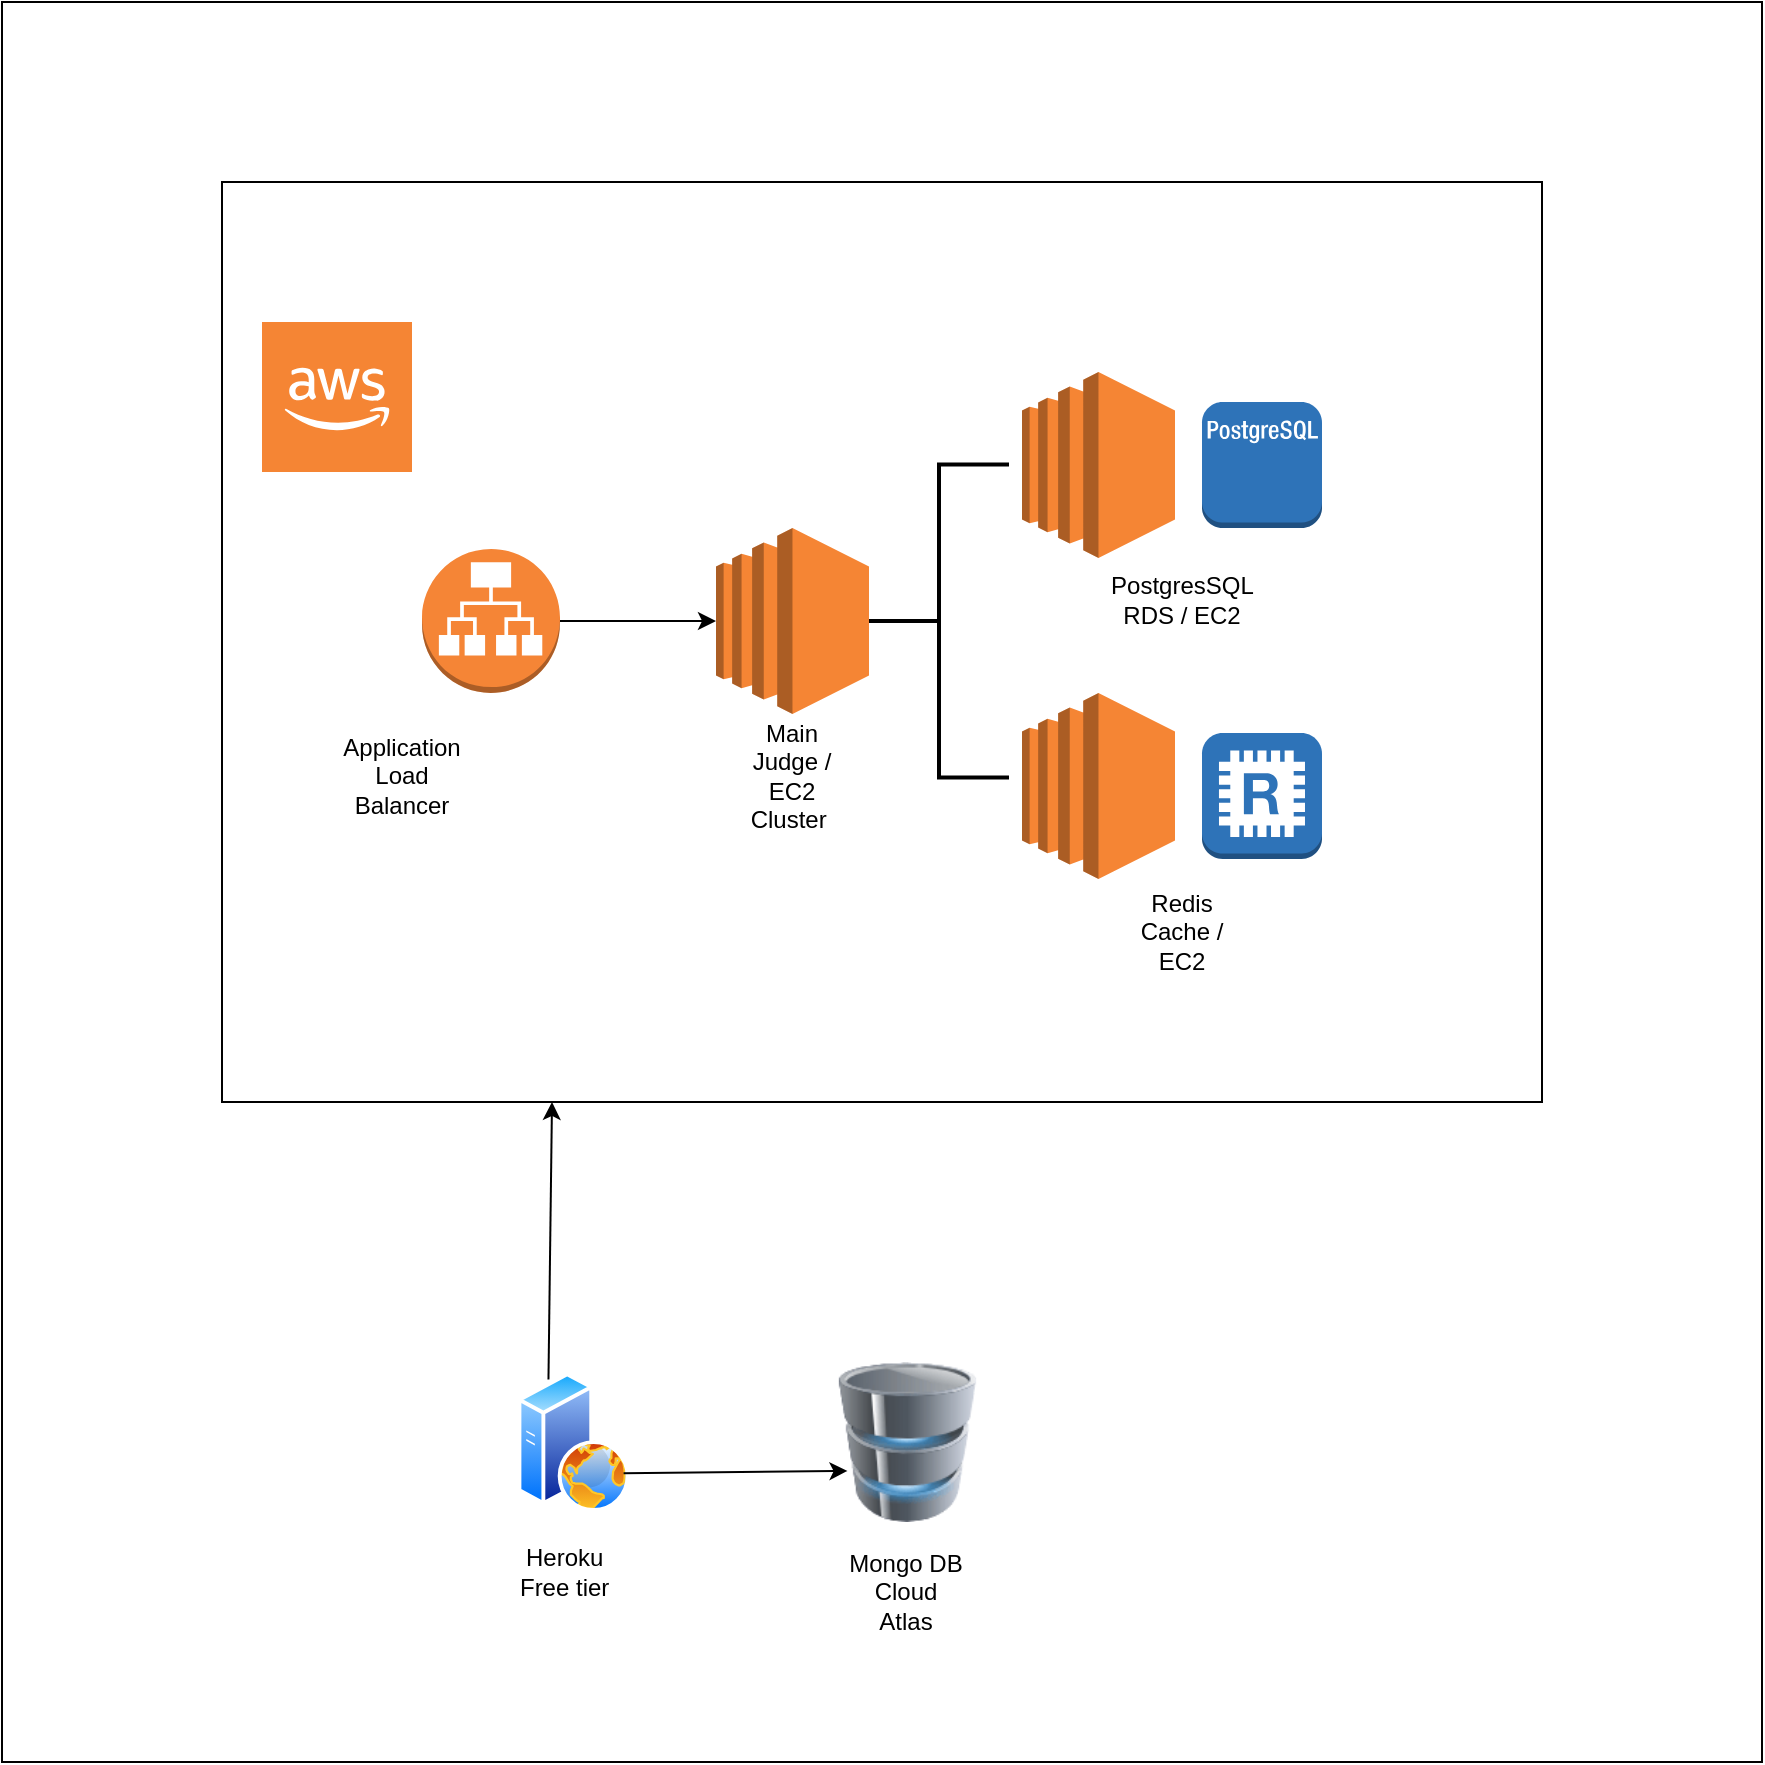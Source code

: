 <mxfile version="16.6.2" type="device"><diagram id="34Ztln7NI56c06Cupq6t" name="Page-1"><mxGraphModel dx="1597" dy="1942" grid="1" gridSize="10" guides="1" tooltips="1" connect="1" arrows="1" fold="1" page="1" pageScale="1" pageWidth="850" pageHeight="1100" math="0" shadow="0"><root><mxCell id="0"/><mxCell id="1" parent="0"/><mxCell id="6pZWq0I3MAsZS5vzVnTo-4" value="" style="whiteSpace=wrap;html=1;aspect=fixed;" vertex="1" parent="1"><mxGeometry x="30" y="-70" width="880" height="880" as="geometry"/></mxCell><mxCell id="6pZWq0I3MAsZS5vzVnTo-25" value="" style="rounded=0;whiteSpace=wrap;html=1;" vertex="1" parent="1"><mxGeometry x="140" y="20" width="660" height="460" as="geometry"/></mxCell><mxCell id="6pZWq0I3MAsZS5vzVnTo-2" value="" style="outlineConnect=0;dashed=0;verticalLabelPosition=bottom;verticalAlign=top;align=center;html=1;shape=mxgraph.aws3.ec2;fillColor=#F58534;gradientColor=none;" vertex="1" parent="1"><mxGeometry x="540" y="115" width="76.5" height="93" as="geometry"/></mxCell><mxCell id="6pZWq0I3MAsZS5vzVnTo-1" value="" style="outlineConnect=0;dashed=0;verticalLabelPosition=bottom;verticalAlign=top;align=center;html=1;shape=mxgraph.aws3.ec2;fillColor=#F58534;gradientColor=none;" vertex="1" parent="1"><mxGeometry x="387" y="193" width="76.5" height="93" as="geometry"/></mxCell><mxCell id="6pZWq0I3MAsZS5vzVnTo-3" value="" style="outlineConnect=0;dashed=0;verticalLabelPosition=bottom;verticalAlign=top;align=center;html=1;shape=mxgraph.aws3.ec2;fillColor=#F58534;gradientColor=none;" vertex="1" parent="1"><mxGeometry x="540" y="275.5" width="76.5" height="93" as="geometry"/></mxCell><mxCell id="6pZWq0I3MAsZS5vzVnTo-5" value="" style="strokeWidth=2;html=1;shape=mxgraph.flowchart.annotation_2;align=left;labelPosition=right;pointerEvents=1;" vertex="1" parent="1"><mxGeometry x="463.5" y="161.25" width="70" height="156.5" as="geometry"/></mxCell><mxCell id="6pZWq0I3MAsZS5vzVnTo-7" value="" style="outlineConnect=0;dashed=0;verticalLabelPosition=bottom;verticalAlign=top;align=center;html=1;shape=mxgraph.aws3.redis;fillColor=#2E73B8;gradientColor=none;" vertex="1" parent="1"><mxGeometry x="630" y="295.5" width="60" height="63" as="geometry"/></mxCell><mxCell id="6pZWq0I3MAsZS5vzVnTo-8" value="" style="outlineConnect=0;dashed=0;verticalLabelPosition=bottom;verticalAlign=top;align=center;html=1;shape=mxgraph.aws3.postgre_sql_instance;fillColor=#2E73B8;gradientColor=none;" vertex="1" parent="1"><mxGeometry x="630" y="130" width="60" height="63" as="geometry"/></mxCell><mxCell id="6pZWq0I3MAsZS5vzVnTo-9" value="" style="outlineConnect=0;dashed=0;verticalLabelPosition=bottom;verticalAlign=top;align=center;html=1;shape=mxgraph.aws3.cloud_2;fillColor=#F58534;gradientColor=none;" vertex="1" parent="1"><mxGeometry x="160" y="90" width="75" height="75" as="geometry"/></mxCell><mxCell id="6pZWq0I3MAsZS5vzVnTo-10" value="" style="outlineConnect=0;dashed=0;verticalLabelPosition=bottom;verticalAlign=top;align=center;html=1;shape=mxgraph.aws3.application_load_balancer;fillColor=#F58536;gradientColor=none;" vertex="1" parent="1"><mxGeometry x="240" y="203.5" width="69" height="72" as="geometry"/></mxCell><mxCell id="6pZWq0I3MAsZS5vzVnTo-13" value="" style="endArrow=classic;html=1;rounded=0;entryX=0;entryY=0.5;entryDx=0;entryDy=0;entryPerimeter=0;exitX=1;exitY=0.5;exitDx=0;exitDy=0;exitPerimeter=0;" edge="1" parent="1" source="6pZWq0I3MAsZS5vzVnTo-10" target="6pZWq0I3MAsZS5vzVnTo-1"><mxGeometry width="50" height="50" relative="1" as="geometry"><mxPoint x="470" y="290" as="sourcePoint"/><mxPoint x="520" y="240" as="targetPoint"/></mxGeometry></mxCell><mxCell id="6pZWq0I3MAsZS5vzVnTo-14" value="Main Judge / EC2 Cluster&amp;nbsp;" style="text;html=1;strokeColor=none;fillColor=none;align=center;verticalAlign=middle;whiteSpace=wrap;rounded=0;" vertex="1" parent="1"><mxGeometry x="395" y="301.5" width="60" height="30" as="geometry"/></mxCell><mxCell id="6pZWq0I3MAsZS5vzVnTo-15" value="Application Load Balancer" style="text;html=1;strokeColor=none;fillColor=none;align=center;verticalAlign=middle;whiteSpace=wrap;rounded=0;" vertex="1" parent="1"><mxGeometry x="200" y="301.5" width="60" height="30" as="geometry"/></mxCell><mxCell id="6pZWq0I3MAsZS5vzVnTo-16" value="PostgresSQL RDS / EC2" style="text;html=1;strokeColor=none;fillColor=none;align=center;verticalAlign=middle;whiteSpace=wrap;rounded=0;" vertex="1" parent="1"><mxGeometry x="590" y="213.5" width="60" height="30" as="geometry"/></mxCell><mxCell id="6pZWq0I3MAsZS5vzVnTo-17" value="Redis Cache / EC2" style="text;html=1;strokeColor=none;fillColor=none;align=center;verticalAlign=middle;whiteSpace=wrap;rounded=0;" vertex="1" parent="1"><mxGeometry x="590" y="380" width="60" height="30" as="geometry"/></mxCell><mxCell id="6pZWq0I3MAsZS5vzVnTo-19" value="" style="aspect=fixed;perimeter=ellipsePerimeter;html=1;align=center;shadow=0;dashed=0;spacingTop=3;image;image=img/lib/active_directory/web_server.svg;" vertex="1" parent="1"><mxGeometry x="287.75" y="615" width="56" height="70" as="geometry"/></mxCell><mxCell id="6pZWq0I3MAsZS5vzVnTo-20" value="Heroku&amp;nbsp; Free tier&amp;nbsp;" style="text;html=1;strokeColor=none;fillColor=none;align=center;verticalAlign=middle;whiteSpace=wrap;rounded=0;" vertex="1" parent="1"><mxGeometry x="282.75" y="700" width="60" height="30" as="geometry"/></mxCell><mxCell id="6pZWq0I3MAsZS5vzVnTo-21" value="" style="image;html=1;image=img/lib/clip_art/computers/Database_128x128.png" vertex="1" parent="1"><mxGeometry x="442.75" y="610" width="80" height="80" as="geometry"/></mxCell><mxCell id="6pZWq0I3MAsZS5vzVnTo-22" value="Mongo DB Cloud Atlas" style="text;html=1;strokeColor=none;fillColor=none;align=center;verticalAlign=middle;whiteSpace=wrap;rounded=0;" vertex="1" parent="1"><mxGeometry x="451.75" y="710" width="60" height="30" as="geometry"/></mxCell><mxCell id="6pZWq0I3MAsZS5vzVnTo-24" value="" style="endArrow=classic;html=1;rounded=0;entryX=0.125;entryY=0.681;entryDx=0;entryDy=0;entryPerimeter=0;exitX=1;exitY=0.75;exitDx=0;exitDy=0;" edge="1" parent="1" source="6pZWq0I3MAsZS5vzVnTo-19" target="6pZWq0I3MAsZS5vzVnTo-21"><mxGeometry width="50" height="50" relative="1" as="geometry"><mxPoint x="300" y="514.5" as="sourcePoint"/><mxPoint x="350" y="464.5" as="targetPoint"/></mxGeometry></mxCell><mxCell id="6pZWq0I3MAsZS5vzVnTo-27" value="" style="endArrow=classic;html=1;rounded=0;entryX=0.25;entryY=1;entryDx=0;entryDy=0;exitX=0.25;exitY=0;exitDx=0;exitDy=0;" edge="1" parent="1" source="6pZWq0I3MAsZS5vzVnTo-19" target="6pZWq0I3MAsZS5vzVnTo-25"><mxGeometry width="50" height="50" relative="1" as="geometry"><mxPoint x="250" y="400" as="sourcePoint"/><mxPoint x="300" y="350" as="targetPoint"/></mxGeometry></mxCell></root></mxGraphModel></diagram></mxfile>